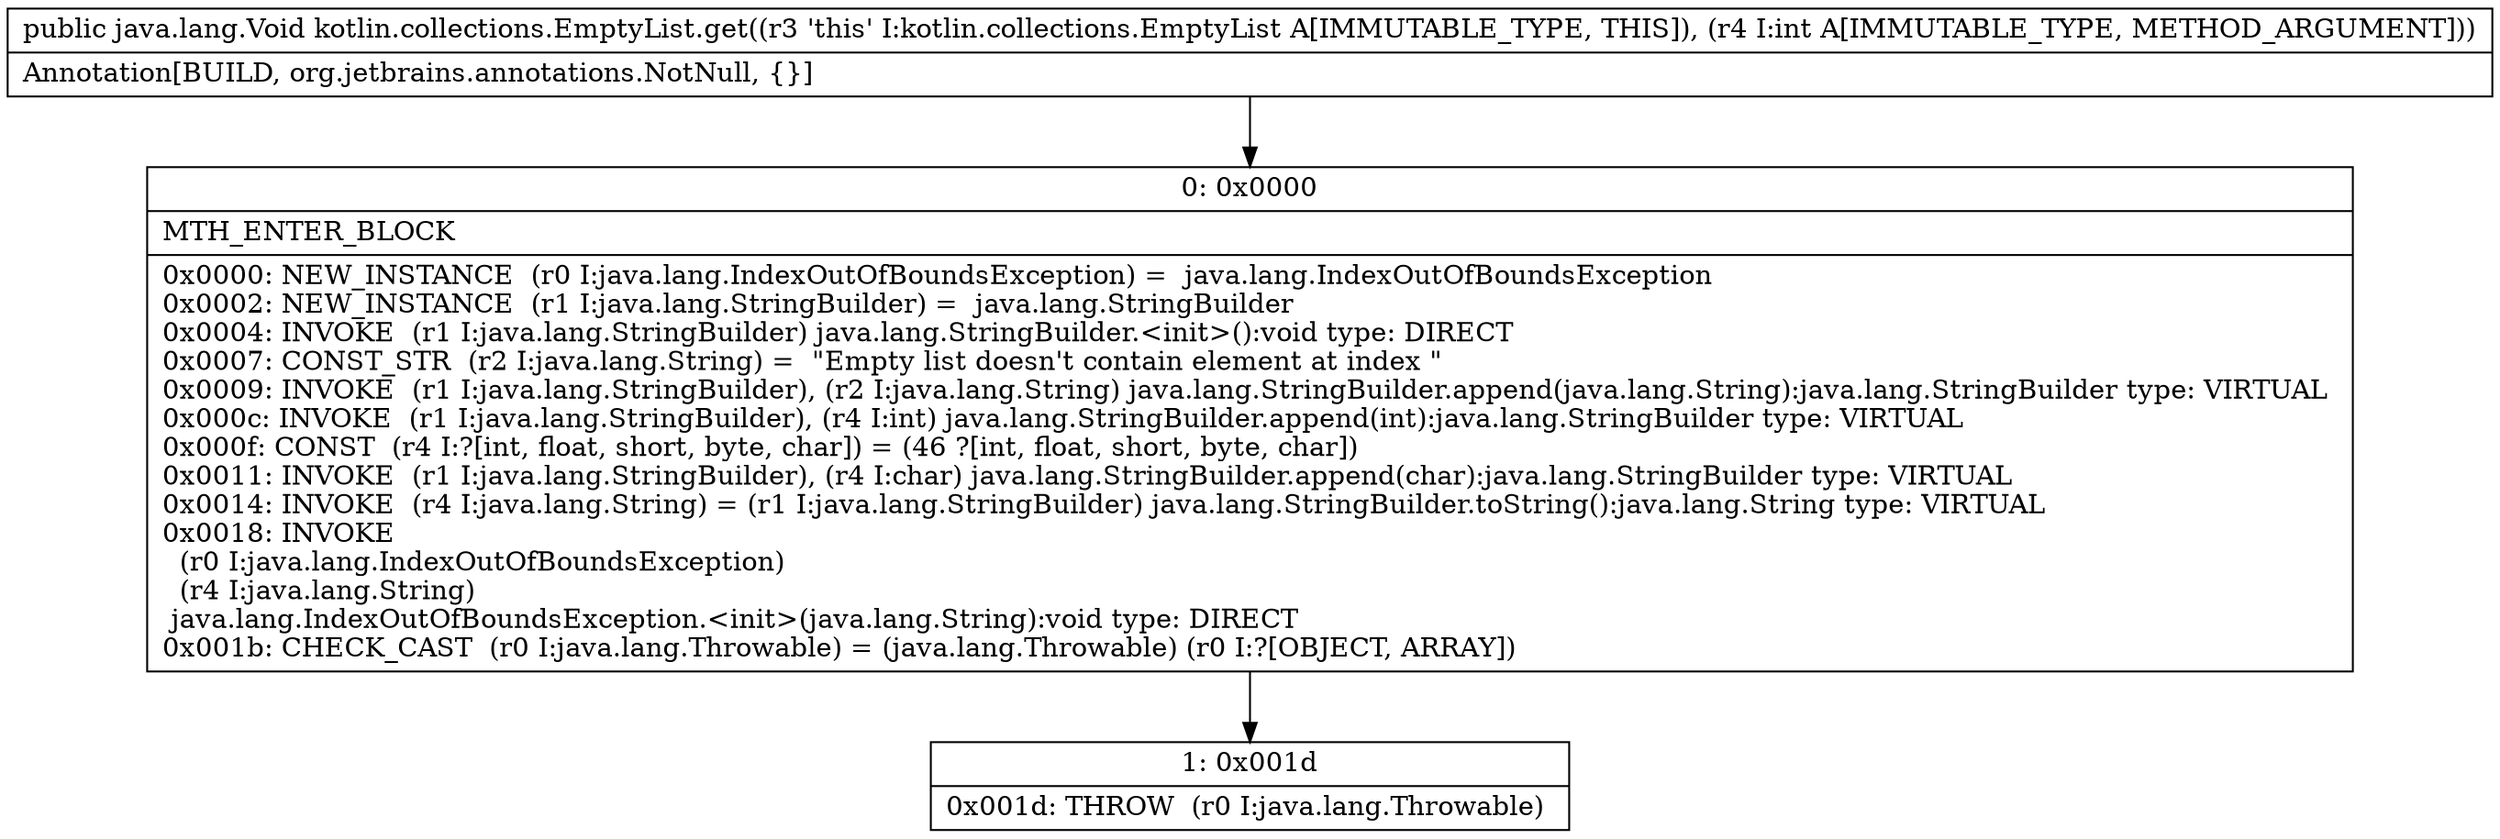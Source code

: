 digraph "CFG forkotlin.collections.EmptyList.get(I)Ljava\/lang\/Void;" {
Node_0 [shape=record,label="{0\:\ 0x0000|MTH_ENTER_BLOCK\l|0x0000: NEW_INSTANCE  (r0 I:java.lang.IndexOutOfBoundsException) =  java.lang.IndexOutOfBoundsException \l0x0002: NEW_INSTANCE  (r1 I:java.lang.StringBuilder) =  java.lang.StringBuilder \l0x0004: INVOKE  (r1 I:java.lang.StringBuilder) java.lang.StringBuilder.\<init\>():void type: DIRECT \l0x0007: CONST_STR  (r2 I:java.lang.String) =  \"Empty list doesn't contain element at index \" \l0x0009: INVOKE  (r1 I:java.lang.StringBuilder), (r2 I:java.lang.String) java.lang.StringBuilder.append(java.lang.String):java.lang.StringBuilder type: VIRTUAL \l0x000c: INVOKE  (r1 I:java.lang.StringBuilder), (r4 I:int) java.lang.StringBuilder.append(int):java.lang.StringBuilder type: VIRTUAL \l0x000f: CONST  (r4 I:?[int, float, short, byte, char]) = (46 ?[int, float, short, byte, char]) \l0x0011: INVOKE  (r1 I:java.lang.StringBuilder), (r4 I:char) java.lang.StringBuilder.append(char):java.lang.StringBuilder type: VIRTUAL \l0x0014: INVOKE  (r4 I:java.lang.String) = (r1 I:java.lang.StringBuilder) java.lang.StringBuilder.toString():java.lang.String type: VIRTUAL \l0x0018: INVOKE  \l  (r0 I:java.lang.IndexOutOfBoundsException)\l  (r4 I:java.lang.String)\l java.lang.IndexOutOfBoundsException.\<init\>(java.lang.String):void type: DIRECT \l0x001b: CHECK_CAST  (r0 I:java.lang.Throwable) = (java.lang.Throwable) (r0 I:?[OBJECT, ARRAY]) \l}"];
Node_1 [shape=record,label="{1\:\ 0x001d|0x001d: THROW  (r0 I:java.lang.Throwable) \l}"];
MethodNode[shape=record,label="{public java.lang.Void kotlin.collections.EmptyList.get((r3 'this' I:kotlin.collections.EmptyList A[IMMUTABLE_TYPE, THIS]), (r4 I:int A[IMMUTABLE_TYPE, METHOD_ARGUMENT]))  | Annotation[BUILD, org.jetbrains.annotations.NotNull, \{\}]\l}"];
MethodNode -> Node_0;
Node_0 -> Node_1;
}

